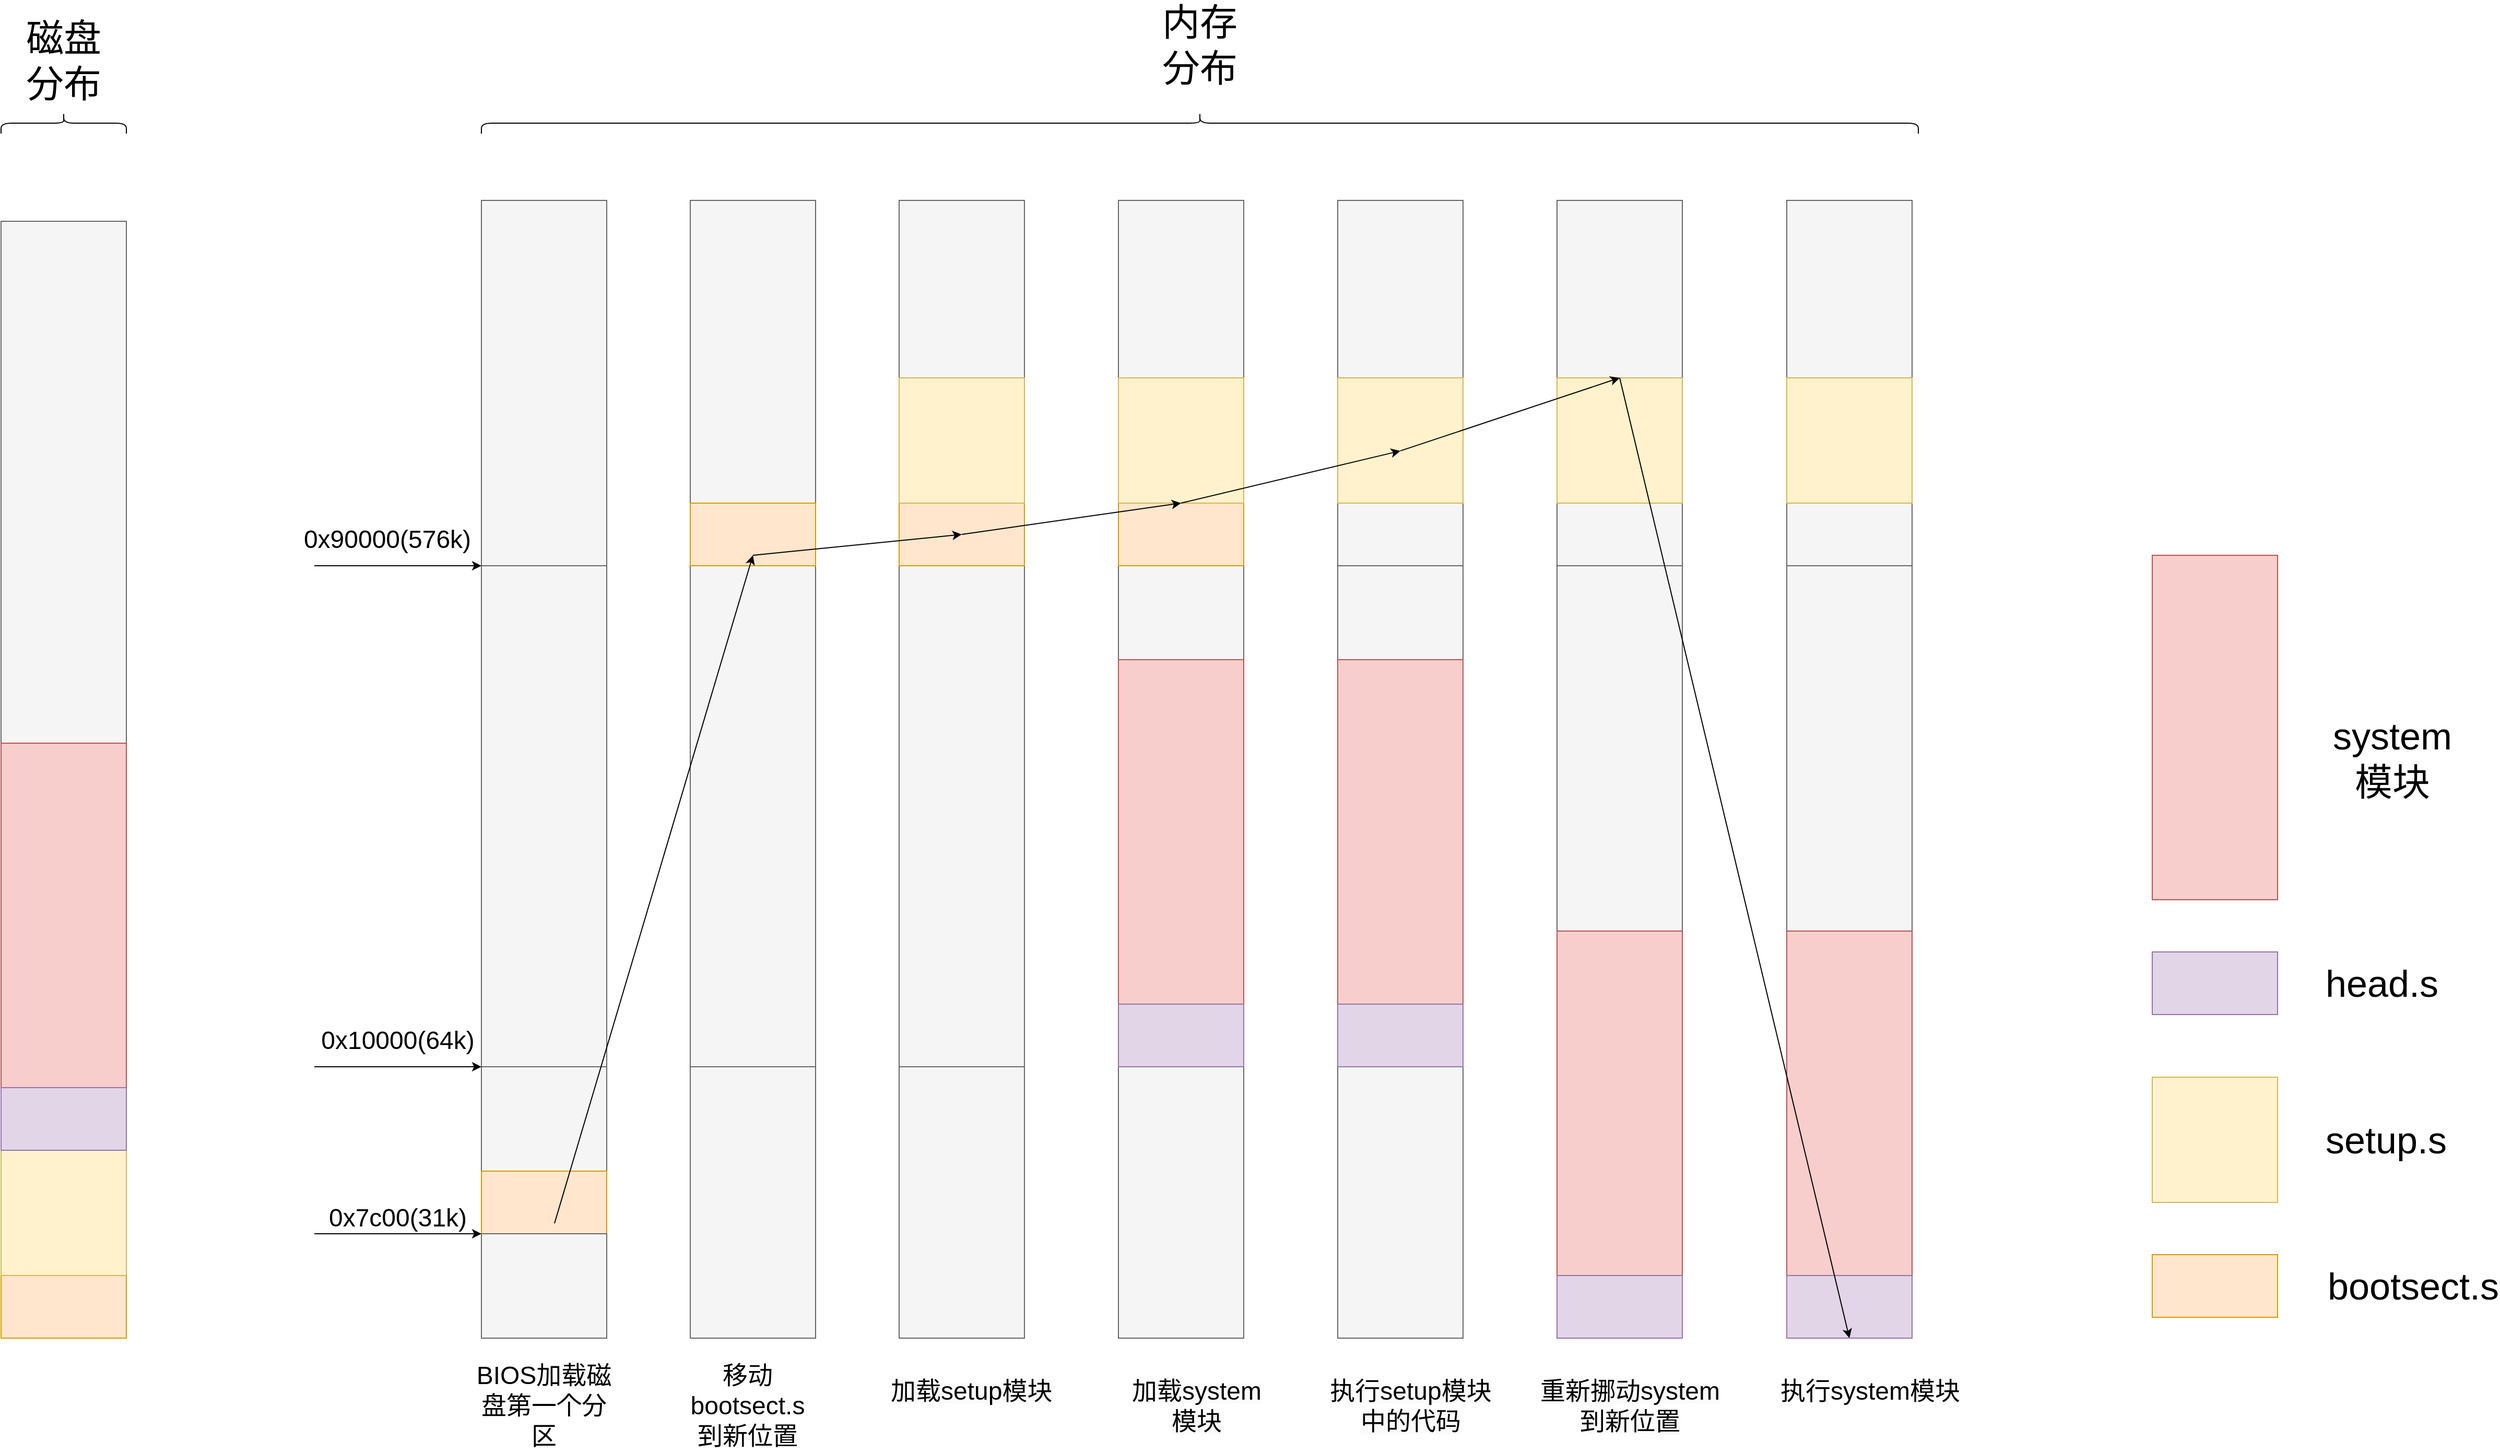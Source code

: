 <mxfile version="20.8.16" type="device"><diagram name="第 1 页" id="EI4v4tzwtCIPgh1UmeMK"><mxGraphModel dx="4774" dy="3185" grid="1" gridSize="10" guides="1" tooltips="1" connect="1" arrows="1" fold="1" page="1" pageScale="1" pageWidth="827" pageHeight="1169" math="0" shadow="0"><root><mxCell id="0"/><mxCell id="1" parent="0"/><mxCell id="90OX03aLP0Y9f1BhYOjZ-74" value="" style="rounded=0;whiteSpace=wrap;html=1;fillColor=#f5f5f5;fontColor=#333333;strokeColor=#666666;" vertex="1" parent="1"><mxGeometry x="-400" y="380" width="120" height="100" as="geometry"/></mxCell><mxCell id="90OX03aLP0Y9f1BhYOjZ-75" value="" style="rounded=0;whiteSpace=wrap;html=1;fillColor=#ffe6cc;strokeColor=#d79b00;" vertex="1" parent="1"><mxGeometry x="-400" y="480" width="120" height="60" as="geometry"/></mxCell><mxCell id="90OX03aLP0Y9f1BhYOjZ-76" value="" style="rounded=0;whiteSpace=wrap;html=1;fillColor=#f5f5f5;fontColor=#333333;strokeColor=#666666;" vertex="1" parent="1"><mxGeometry x="-400" y="540" width="120" height="100" as="geometry"/></mxCell><mxCell id="90OX03aLP0Y9f1BhYOjZ-77" value="" style="rounded=0;whiteSpace=wrap;html=1;fillColor=#f5f5f5;fontColor=#333333;strokeColor=#666666;" vertex="1" parent="1"><mxGeometry x="-400" y="-100" width="120" height="480" as="geometry"/></mxCell><mxCell id="90OX03aLP0Y9f1BhYOjZ-78" value="" style="rounded=0;whiteSpace=wrap;html=1;fillColor=#f5f5f5;fontColor=#333333;strokeColor=#666666;" vertex="1" parent="1"><mxGeometry x="-400" y="-450" width="120" height="350" as="geometry"/></mxCell><mxCell id="90OX03aLP0Y9f1BhYOjZ-79" value="" style="endArrow=classic;html=1;rounded=0;entryX=0;entryY=1;entryDx=0;entryDy=0;" edge="1" parent="1" target="90OX03aLP0Y9f1BhYOjZ-75"><mxGeometry width="50" height="50" relative="1" as="geometry"><mxPoint x="-560" y="540" as="sourcePoint"/><mxPoint x="-430" y="539.26" as="targetPoint"/></mxGeometry></mxCell><mxCell id="90OX03aLP0Y9f1BhYOjZ-80" value="&lt;font style=&quot;font-size: 24px;&quot;&gt;0x7c00(31k)&lt;/font&gt;" style="text;strokeColor=none;align=center;fillColor=none;html=1;verticalAlign=middle;whiteSpace=wrap;rounded=0;" vertex="1" parent="1"><mxGeometry x="-510" y="510" width="60" height="30" as="geometry"/></mxCell><mxCell id="90OX03aLP0Y9f1BhYOjZ-81" value="" style="endArrow=classic;html=1;rounded=0;" edge="1" parent="1"><mxGeometry width="50" height="50" relative="1" as="geometry"><mxPoint x="-560" y="380" as="sourcePoint"/><mxPoint x="-400" y="380" as="targetPoint"/></mxGeometry></mxCell><mxCell id="90OX03aLP0Y9f1BhYOjZ-82" value="&lt;font style=&quot;font-size: 24px;&quot;&gt;0x10000(64k)&lt;/font&gt;" style="text;strokeColor=none;align=center;fillColor=none;html=1;verticalAlign=middle;whiteSpace=wrap;rounded=0;" vertex="1" parent="1"><mxGeometry x="-510" y="340" width="60" height="30" as="geometry"/></mxCell><mxCell id="90OX03aLP0Y9f1BhYOjZ-84" value="&lt;font style=&quot;font-size: 24px;&quot;&gt;0x90000(576k)&lt;/font&gt;" style="text;strokeColor=none;align=center;fillColor=none;html=1;verticalAlign=middle;whiteSpace=wrap;rounded=0;" vertex="1" parent="1"><mxGeometry x="-520" y="-140" width="60" height="30" as="geometry"/></mxCell><mxCell id="90OX03aLP0Y9f1BhYOjZ-85" value="" style="endArrow=classic;html=1;rounded=0;" edge="1" parent="1"><mxGeometry width="50" height="50" relative="1" as="geometry"><mxPoint x="-560" y="-100" as="sourcePoint"/><mxPoint x="-400.0" y="-100" as="targetPoint"/></mxGeometry></mxCell><mxCell id="90OX03aLP0Y9f1BhYOjZ-88" value="" style="rounded=0;whiteSpace=wrap;html=1;fillColor=#f5f5f5;fontColor=#333333;strokeColor=#666666;" vertex="1" parent="1"><mxGeometry x="-200" y="380" width="120" height="260" as="geometry"/></mxCell><mxCell id="90OX03aLP0Y9f1BhYOjZ-89" value="" style="rounded=0;whiteSpace=wrap;html=1;fillColor=#f5f5f5;fontColor=#333333;strokeColor=#666666;" vertex="1" parent="1"><mxGeometry x="-200" y="-100" width="120" height="480" as="geometry"/></mxCell><mxCell id="90OX03aLP0Y9f1BhYOjZ-90" value="" style="rounded=0;whiteSpace=wrap;html=1;fillColor=#f5f5f5;fontColor=#333333;strokeColor=#666666;" vertex="1" parent="1"><mxGeometry x="-200" y="-450" width="120" height="290" as="geometry"/></mxCell><mxCell id="90OX03aLP0Y9f1BhYOjZ-97" value="" style="rounded=0;whiteSpace=wrap;html=1;fillColor=#ffe6cc;strokeColor=#d79b00;" vertex="1" parent="1"><mxGeometry x="-200" y="-160" width="120" height="60" as="geometry"/></mxCell><mxCell id="90OX03aLP0Y9f1BhYOjZ-101" value="" style="rounded=0;whiteSpace=wrap;html=1;fillColor=#f5f5f5;fontColor=#333333;strokeColor=#666666;" vertex="1" parent="1"><mxGeometry y="380" width="120" height="260" as="geometry"/></mxCell><mxCell id="90OX03aLP0Y9f1BhYOjZ-102" value="" style="rounded=0;whiteSpace=wrap;html=1;fillColor=#f5f5f5;fontColor=#333333;strokeColor=#666666;" vertex="1" parent="1"><mxGeometry y="-100" width="120" height="480" as="geometry"/></mxCell><mxCell id="90OX03aLP0Y9f1BhYOjZ-103" value="" style="rounded=0;whiteSpace=wrap;html=1;fillColor=#f5f5f5;fontColor=#333333;strokeColor=#666666;" vertex="1" parent="1"><mxGeometry y="-450" width="120" height="170" as="geometry"/></mxCell><mxCell id="90OX03aLP0Y9f1BhYOjZ-104" value="" style="rounded=0;whiteSpace=wrap;html=1;fillColor=#ffe6cc;strokeColor=#d79b00;" vertex="1" parent="1"><mxGeometry y="-160" width="120" height="60" as="geometry"/></mxCell><mxCell id="90OX03aLP0Y9f1BhYOjZ-105" value="" style="rounded=0;whiteSpace=wrap;html=1;fillColor=#fff2cc;strokeColor=#d6b656;" vertex="1" parent="1"><mxGeometry y="-280" width="120" height="120" as="geometry"/></mxCell><mxCell id="90OX03aLP0Y9f1BhYOjZ-108" value="" style="rounded=0;whiteSpace=wrap;html=1;fillColor=#f5f5f5;fontColor=#333333;strokeColor=#666666;" vertex="1" parent="1"><mxGeometry x="210" y="380" width="120" height="260" as="geometry"/></mxCell><mxCell id="90OX03aLP0Y9f1BhYOjZ-109" value="" style="rounded=0;whiteSpace=wrap;html=1;fillColor=#f5f5f5;fontColor=#333333;strokeColor=#666666;" vertex="1" parent="1"><mxGeometry x="210" y="-100" width="120" height="90" as="geometry"/></mxCell><mxCell id="90OX03aLP0Y9f1BhYOjZ-110" value="" style="rounded=0;whiteSpace=wrap;html=1;fillColor=#f5f5f5;fontColor=#333333;strokeColor=#666666;" vertex="1" parent="1"><mxGeometry x="210" y="-450" width="120" height="170" as="geometry"/></mxCell><mxCell id="90OX03aLP0Y9f1BhYOjZ-111" value="" style="rounded=0;whiteSpace=wrap;html=1;fillColor=#ffe6cc;strokeColor=#d79b00;" vertex="1" parent="1"><mxGeometry x="210" y="-160" width="120" height="60" as="geometry"/></mxCell><mxCell id="90OX03aLP0Y9f1BhYOjZ-112" value="" style="rounded=0;whiteSpace=wrap;html=1;fillColor=#fff2cc;strokeColor=#d6b656;" vertex="1" parent="1"><mxGeometry x="210" y="-280" width="120" height="120" as="geometry"/></mxCell><mxCell id="90OX03aLP0Y9f1BhYOjZ-113" value="" style="rounded=0;whiteSpace=wrap;html=1;fillColor=#f8cecc;strokeColor=#b85450;" vertex="1" parent="1"><mxGeometry x="210" y="-10" width="120" height="330" as="geometry"/></mxCell><mxCell id="90OX03aLP0Y9f1BhYOjZ-114" value="" style="rounded=0;whiteSpace=wrap;html=1;fillColor=#e1d5e7;strokeColor=#9673a6;" vertex="1" parent="1"><mxGeometry x="210" y="320" width="120" height="60" as="geometry"/></mxCell><mxCell id="90OX03aLP0Y9f1BhYOjZ-117" value="" style="rounded=0;whiteSpace=wrap;html=1;fillColor=#f5f5f5;fontColor=#333333;strokeColor=#666666;" vertex="1" parent="1"><mxGeometry x="420" y="380" width="120" height="260" as="geometry"/></mxCell><mxCell id="90OX03aLP0Y9f1BhYOjZ-118" value="" style="rounded=0;whiteSpace=wrap;html=1;fillColor=#f5f5f5;fontColor=#333333;strokeColor=#666666;" vertex="1" parent="1"><mxGeometry x="420" y="-100" width="120" height="90" as="geometry"/></mxCell><mxCell id="90OX03aLP0Y9f1BhYOjZ-119" value="" style="rounded=0;whiteSpace=wrap;html=1;fillColor=#f5f5f5;fontColor=#333333;strokeColor=#666666;" vertex="1" parent="1"><mxGeometry x="420" y="-450" width="120" height="170" as="geometry"/></mxCell><mxCell id="90OX03aLP0Y9f1BhYOjZ-120" value="" style="rounded=0;whiteSpace=wrap;html=1;fillColor=#f5f5f5;strokeColor=#666666;fontColor=#333333;" vertex="1" parent="1"><mxGeometry x="420" y="-160" width="120" height="60" as="geometry"/></mxCell><mxCell id="90OX03aLP0Y9f1BhYOjZ-121" value="" style="rounded=0;whiteSpace=wrap;html=1;fillColor=#fff2cc;strokeColor=#d6b656;" vertex="1" parent="1"><mxGeometry x="420" y="-280" width="120" height="120" as="geometry"/></mxCell><mxCell id="90OX03aLP0Y9f1BhYOjZ-122" value="" style="rounded=0;whiteSpace=wrap;html=1;fillColor=#f8cecc;strokeColor=#b85450;" vertex="1" parent="1"><mxGeometry x="420" y="-10" width="120" height="330" as="geometry"/></mxCell><mxCell id="90OX03aLP0Y9f1BhYOjZ-123" value="" style="rounded=0;whiteSpace=wrap;html=1;fillColor=#e1d5e7;strokeColor=#9673a6;" vertex="1" parent="1"><mxGeometry x="420" y="320" width="120" height="60" as="geometry"/></mxCell><mxCell id="90OX03aLP0Y9f1BhYOjZ-125" value="" style="rounded=0;whiteSpace=wrap;html=1;fillColor=#f5f5f5;fontColor=#333333;strokeColor=#666666;" vertex="1" parent="1"><mxGeometry x="630" y="-100" width="120" height="350" as="geometry"/></mxCell><mxCell id="90OX03aLP0Y9f1BhYOjZ-126" value="" style="rounded=0;whiteSpace=wrap;html=1;fillColor=#f5f5f5;fontColor=#333333;strokeColor=#666666;" vertex="1" parent="1"><mxGeometry x="630" y="-450" width="120" height="170" as="geometry"/></mxCell><mxCell id="90OX03aLP0Y9f1BhYOjZ-127" value="" style="rounded=0;whiteSpace=wrap;html=1;fillColor=#f5f5f5;strokeColor=#666666;fontColor=#333333;" vertex="1" parent="1"><mxGeometry x="630" y="-160" width="120" height="60" as="geometry"/></mxCell><mxCell id="90OX03aLP0Y9f1BhYOjZ-128" value="" style="rounded=0;whiteSpace=wrap;html=1;fillColor=#fff2cc;strokeColor=#d6b656;" vertex="1" parent="1"><mxGeometry x="630" y="-280" width="120" height="120" as="geometry"/></mxCell><mxCell id="90OX03aLP0Y9f1BhYOjZ-129" value="" style="rounded=0;whiteSpace=wrap;html=1;fillColor=#f8cecc;strokeColor=#b85450;" vertex="1" parent="1"><mxGeometry x="630" y="250" width="120" height="330" as="geometry"/></mxCell><mxCell id="90OX03aLP0Y9f1BhYOjZ-130" value="" style="rounded=0;whiteSpace=wrap;html=1;fillColor=#e1d5e7;strokeColor=#9673a6;" vertex="1" parent="1"><mxGeometry x="630" y="580" width="120" height="60" as="geometry"/></mxCell><mxCell id="90OX03aLP0Y9f1BhYOjZ-131" value="&lt;font style=&quot;font-size: 24px;&quot;&gt;BIOS加载磁盘第一个分区&lt;/font&gt;" style="text;strokeColor=none;align=center;fillColor=none;html=1;verticalAlign=middle;whiteSpace=wrap;rounded=0;fontSize=18;" vertex="1" parent="1"><mxGeometry x="-410" y="660" width="140" height="90" as="geometry"/></mxCell><mxCell id="90OX03aLP0Y9f1BhYOjZ-133" value="&lt;font style=&quot;font-size: 24px;&quot;&gt;移动bootsect.s到新位置&lt;/font&gt;" style="text;strokeColor=none;align=center;fillColor=none;html=1;verticalAlign=middle;whiteSpace=wrap;rounded=0;fontSize=18;" vertex="1" parent="1"><mxGeometry x="-210" y="690" width="130" height="30" as="geometry"/></mxCell><mxCell id="90OX03aLP0Y9f1BhYOjZ-134" value="&lt;span style=&quot;color: rgb(0, 0, 0); font-family: Helvetica; font-style: normal; font-variant-ligatures: normal; font-variant-caps: normal; font-weight: 400; letter-spacing: normal; orphans: 2; text-align: center; text-indent: 0px; text-transform: none; widows: 2; word-spacing: 0px; -webkit-text-stroke-width: 0px; background-color: rgb(251, 251, 251); text-decoration-thickness: initial; text-decoration-style: initial; text-decoration-color: initial; float: none; display: inline !important;&quot;&gt;&lt;font style=&quot;font-size: 24px;&quot;&gt;加载setup模块&lt;/font&gt;&lt;/span&gt;" style="text;whiteSpace=wrap;html=1;fontSize=18;" vertex="1" parent="1"><mxGeometry x="-10" y="670" width="220" height="50" as="geometry"/></mxCell><mxCell id="90OX03aLP0Y9f1BhYOjZ-135" value="&lt;span style=&quot;color: rgb(0, 0, 0); font-family: Helvetica; font-style: normal; font-variant-ligatures: normal; font-variant-caps: normal; font-weight: 400; letter-spacing: normal; orphans: 2; text-indent: 0px; text-transform: none; widows: 2; word-spacing: 0px; -webkit-text-stroke-width: 0px; background-color: rgb(251, 251, 251); text-decoration-thickness: initial; text-decoration-style: initial; text-decoration-color: initial; float: none; display: inline !important;&quot;&gt;&lt;font style=&quot;font-size: 24px;&quot;&gt;加载system&lt;br&gt;模块&lt;/font&gt;&lt;/span&gt;" style="text;whiteSpace=wrap;html=1;fontSize=18;align=center;" vertex="1" parent="1"><mxGeometry x="220" y="670" width="130" height="50" as="geometry"/></mxCell><mxCell id="90OX03aLP0Y9f1BhYOjZ-138" value="&lt;span style=&quot;color: rgb(0, 0, 0); font-family: Helvetica; font-style: normal; font-variant-ligatures: normal; font-variant-caps: normal; font-weight: 400; letter-spacing: normal; orphans: 2; text-indent: 0px; text-transform: none; widows: 2; word-spacing: 0px; -webkit-text-stroke-width: 0px; background-color: rgb(251, 251, 251); text-decoration-thickness: initial; text-decoration-style: initial; text-decoration-color: initial; float: none; display: inline !important;&quot;&gt;&lt;font style=&quot;font-size: 24px;&quot;&gt;执行setup模块&lt;br&gt;中的代码&lt;/font&gt;&lt;/span&gt;" style="text;whiteSpace=wrap;html=1;fontSize=18;align=center;" vertex="1" parent="1"><mxGeometry x="380" y="670" width="220" height="50" as="geometry"/></mxCell><mxCell id="90OX03aLP0Y9f1BhYOjZ-139" value="&lt;span style=&quot;color: rgb(0, 0, 0); font-family: Helvetica; font-style: normal; font-variant-ligatures: normal; font-variant-caps: normal; font-weight: 400; letter-spacing: normal; orphans: 2; text-indent: 0px; text-transform: none; widows: 2; word-spacing: 0px; -webkit-text-stroke-width: 0px; background-color: rgb(251, 251, 251); text-decoration-thickness: initial; text-decoration-style: initial; text-decoration-color: initial; float: none; display: inline !important;&quot;&gt;&lt;font style=&quot;font-size: 24px;&quot;&gt;重新挪动system&lt;br&gt;到新位置&lt;/font&gt;&lt;/span&gt;" style="text;whiteSpace=wrap;html=1;fontSize=18;align=center;" vertex="1" parent="1"><mxGeometry x="590" y="670" width="220" height="50" as="geometry"/></mxCell><mxCell id="90OX03aLP0Y9f1BhYOjZ-140" value="" style="endArrow=classic;html=1;rounded=0;fontSize=18;" edge="1" parent="1"><mxGeometry width="50" height="50" relative="1" as="geometry"><mxPoint x="-330" y="530" as="sourcePoint"/><mxPoint x="-140" y="-110" as="targetPoint"/></mxGeometry></mxCell><mxCell id="90OX03aLP0Y9f1BhYOjZ-141" value="" style="endArrow=classic;html=1;rounded=0;fontSize=18;entryX=0.5;entryY=0.5;entryDx=0;entryDy=0;entryPerimeter=0;" edge="1" parent="1" target="90OX03aLP0Y9f1BhYOjZ-104"><mxGeometry width="50" height="50" relative="1" as="geometry"><mxPoint x="-140" y="-110" as="sourcePoint"/><mxPoint y="-150" as="targetPoint"/></mxGeometry></mxCell><mxCell id="90OX03aLP0Y9f1BhYOjZ-142" value="" style="endArrow=classic;html=1;rounded=0;fontSize=18;entryX=0.5;entryY=1;entryDx=0;entryDy=0;" edge="1" parent="1" target="90OX03aLP0Y9f1BhYOjZ-112"><mxGeometry width="50" height="50" relative="1" as="geometry"><mxPoint x="60" y="-130" as="sourcePoint"/><mxPoint x="110" y="-170" as="targetPoint"/></mxGeometry></mxCell><mxCell id="90OX03aLP0Y9f1BhYOjZ-143" value="" style="endArrow=classic;html=1;rounded=0;fontSize=18;entryX=0.5;entryY=0.583;entryDx=0;entryDy=0;entryPerimeter=0;" edge="1" parent="1" target="90OX03aLP0Y9f1BhYOjZ-121"><mxGeometry width="50" height="50" relative="1" as="geometry"><mxPoint x="270" y="-160" as="sourcePoint"/><mxPoint x="320" y="-210" as="targetPoint"/></mxGeometry></mxCell><mxCell id="90OX03aLP0Y9f1BhYOjZ-144" value="" style="endArrow=classic;html=1;rounded=0;fontSize=18;exitX=0.5;exitY=0.583;exitDx=0;exitDy=0;exitPerimeter=0;entryX=0.5;entryY=0;entryDx=0;entryDy=0;" edge="1" parent="1" source="90OX03aLP0Y9f1BhYOjZ-121" target="90OX03aLP0Y9f1BhYOjZ-128"><mxGeometry width="50" height="50" relative="1" as="geometry"><mxPoint x="480" y="-280" as="sourcePoint"/><mxPoint x="580" y="-230" as="targetPoint"/></mxGeometry></mxCell><mxCell id="90OX03aLP0Y9f1BhYOjZ-145" value="" style="rounded=0;whiteSpace=wrap;html=1;fillColor=#f5f5f5;fontColor=#333333;strokeColor=#666666;" vertex="1" parent="1"><mxGeometry x="850" y="-100" width="120" height="350" as="geometry"/></mxCell><mxCell id="90OX03aLP0Y9f1BhYOjZ-146" value="" style="rounded=0;whiteSpace=wrap;html=1;fillColor=#f5f5f5;fontColor=#333333;strokeColor=#666666;" vertex="1" parent="1"><mxGeometry x="850" y="-450" width="120" height="170" as="geometry"/></mxCell><mxCell id="90OX03aLP0Y9f1BhYOjZ-147" value="" style="rounded=0;whiteSpace=wrap;html=1;fillColor=#f5f5f5;strokeColor=#666666;fontColor=#333333;" vertex="1" parent="1"><mxGeometry x="850" y="-160" width="120" height="60" as="geometry"/></mxCell><mxCell id="90OX03aLP0Y9f1BhYOjZ-148" value="" style="rounded=0;whiteSpace=wrap;html=1;fillColor=#fff2cc;strokeColor=#d6b656;" vertex="1" parent="1"><mxGeometry x="850" y="-280" width="120" height="120" as="geometry"/></mxCell><mxCell id="90OX03aLP0Y9f1BhYOjZ-149" value="" style="rounded=0;whiteSpace=wrap;html=1;fillColor=#f8cecc;strokeColor=#b85450;" vertex="1" parent="1"><mxGeometry x="850" y="250" width="120" height="330" as="geometry"/></mxCell><mxCell id="90OX03aLP0Y9f1BhYOjZ-150" value="" style="rounded=0;whiteSpace=wrap;html=1;fillColor=#e1d5e7;strokeColor=#9673a6;" vertex="1" parent="1"><mxGeometry x="850" y="580" width="120" height="60" as="geometry"/></mxCell><mxCell id="90OX03aLP0Y9f1BhYOjZ-151" value="" style="endArrow=classic;html=1;rounded=0;fontSize=18;exitX=0.5;exitY=0;exitDx=0;exitDy=0;entryX=0.5;entryY=1;entryDx=0;entryDy=0;" edge="1" parent="1" source="90OX03aLP0Y9f1BhYOjZ-128" target="90OX03aLP0Y9f1BhYOjZ-150"><mxGeometry width="50" height="50" relative="1" as="geometry"><mxPoint x="670" y="-210.04" as="sourcePoint"/><mxPoint x="880" y="-280" as="targetPoint"/></mxGeometry></mxCell><mxCell id="90OX03aLP0Y9f1BhYOjZ-153" value="&lt;span style=&quot;font-size: 24px;&quot;&gt;执行system模块&lt;/span&gt;" style="text;whiteSpace=wrap;html=1;fontSize=18;align=center;" vertex="1" parent="1"><mxGeometry x="820" y="670" width="220" height="50" as="geometry"/></mxCell><mxCell id="90OX03aLP0Y9f1BhYOjZ-154" value="" style="rounded=0;whiteSpace=wrap;html=1;fillColor=#f5f5f5;fontColor=#333333;strokeColor=#666666;" vertex="1" parent="1"><mxGeometry x="-860" y="-430" width="120" height="500" as="geometry"/></mxCell><mxCell id="90OX03aLP0Y9f1BhYOjZ-155" value="" style="rounded=0;whiteSpace=wrap;html=1;fillColor=#ffe6cc;strokeColor=#d79b00;" vertex="1" parent="1"><mxGeometry x="-860" y="580" width="120" height="60" as="geometry"/></mxCell><mxCell id="90OX03aLP0Y9f1BhYOjZ-156" value="" style="rounded=0;whiteSpace=wrap;html=1;fillColor=#fff2cc;strokeColor=#d6b656;" vertex="1" parent="1"><mxGeometry x="-860" y="460" width="120" height="120" as="geometry"/></mxCell><mxCell id="90OX03aLP0Y9f1BhYOjZ-157" value="" style="rounded=0;whiteSpace=wrap;html=1;fillColor=#f8cecc;strokeColor=#b85450;" vertex="1" parent="1"><mxGeometry x="-860" y="70" width="120" height="330" as="geometry"/></mxCell><mxCell id="90OX03aLP0Y9f1BhYOjZ-158" value="" style="rounded=0;whiteSpace=wrap;html=1;fillColor=#e1d5e7;strokeColor=#9673a6;" vertex="1" parent="1"><mxGeometry x="-860" y="400" width="120" height="60" as="geometry"/></mxCell><mxCell id="90OX03aLP0Y9f1BhYOjZ-160" value="" style="shape=curlyBracket;whiteSpace=wrap;html=1;rounded=1;labelPosition=left;verticalLabelPosition=middle;align=right;verticalAlign=middle;fontSize=24;rotation=90;" vertex="1" parent="1"><mxGeometry x="278" y="-1212" width="20" height="1376" as="geometry"/></mxCell><mxCell id="90OX03aLP0Y9f1BhYOjZ-161" value="&lt;font style=&quot;font-size: 36px;&quot;&gt;内存分布&lt;/font&gt;" style="text;strokeColor=none;align=center;fillColor=none;html=1;verticalAlign=middle;whiteSpace=wrap;rounded=0;fontSize=24;" vertex="1" parent="1"><mxGeometry x="238" y="-614" width="100" height="30" as="geometry"/></mxCell><mxCell id="90OX03aLP0Y9f1BhYOjZ-162" value="&lt;font style=&quot;font-size: 36px;&quot;&gt;磁盘分布&lt;/font&gt;" style="text;strokeColor=none;align=center;fillColor=none;html=1;verticalAlign=middle;whiteSpace=wrap;rounded=0;fontSize=24;" vertex="1" parent="1"><mxGeometry x="-850" y="-599" width="100" height="30" as="geometry"/></mxCell><mxCell id="90OX03aLP0Y9f1BhYOjZ-163" value="" style="shape=curlyBracket;whiteSpace=wrap;html=1;rounded=1;labelPosition=left;verticalLabelPosition=middle;align=right;verticalAlign=middle;fontSize=36;rotation=90;" vertex="1" parent="1"><mxGeometry x="-810" y="-584" width="20" height="120" as="geometry"/></mxCell><mxCell id="90OX03aLP0Y9f1BhYOjZ-174" value="" style="rounded=0;whiteSpace=wrap;html=1;fillColor=#ffe6cc;strokeColor=#d79b00;" vertex="1" parent="1"><mxGeometry x="1200" y="560" width="120" height="60" as="geometry"/></mxCell><mxCell id="90OX03aLP0Y9f1BhYOjZ-175" value="" style="rounded=0;whiteSpace=wrap;html=1;fillColor=#fff2cc;strokeColor=#d6b656;" vertex="1" parent="1"><mxGeometry x="1200" y="390" width="120" height="120" as="geometry"/></mxCell><mxCell id="90OX03aLP0Y9f1BhYOjZ-176" value="" style="rounded=0;whiteSpace=wrap;html=1;fillColor=#e1d5e7;strokeColor=#9673a6;" vertex="1" parent="1"><mxGeometry x="1200" y="270" width="120" height="60" as="geometry"/></mxCell><mxCell id="90OX03aLP0Y9f1BhYOjZ-177" value="" style="rounded=0;whiteSpace=wrap;html=1;fillColor=#f8cecc;strokeColor=#b85450;" vertex="1" parent="1"><mxGeometry x="1200" y="-110" width="120" height="330" as="geometry"/></mxCell><mxCell id="90OX03aLP0Y9f1BhYOjZ-178" value="bootsect.s" style="text;strokeColor=none;align=center;fillColor=none;html=1;verticalAlign=middle;whiteSpace=wrap;rounded=0;fontSize=36;" vertex="1" parent="1"><mxGeometry x="1420" y="575" width="60" height="30" as="geometry"/></mxCell><mxCell id="90OX03aLP0Y9f1BhYOjZ-179" value="setup.s" style="text;strokeColor=none;align=center;fillColor=none;html=1;verticalAlign=middle;whiteSpace=wrap;rounded=0;fontSize=36;" vertex="1" parent="1"><mxGeometry x="1394" y="435" width="60" height="30" as="geometry"/></mxCell><mxCell id="90OX03aLP0Y9f1BhYOjZ-180" value="head.s" style="text;strokeColor=none;align=center;fillColor=none;html=1;verticalAlign=middle;whiteSpace=wrap;rounded=0;fontSize=36;" vertex="1" parent="1"><mxGeometry x="1390" y="285" width="60" height="30" as="geometry"/></mxCell><mxCell id="90OX03aLP0Y9f1BhYOjZ-181" value="system模块" style="text;strokeColor=none;align=center;fillColor=none;html=1;verticalAlign=middle;whiteSpace=wrap;rounded=0;fontSize=36;" vertex="1" parent="1"><mxGeometry x="1400" y="70" width="60" height="30" as="geometry"/></mxCell></root></mxGraphModel></diagram></mxfile>